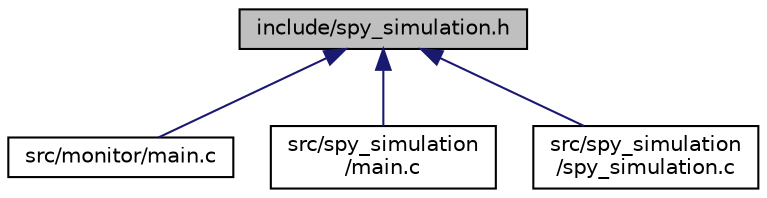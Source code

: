 digraph "include/spy_simulation.h"
{
 // LATEX_PDF_SIZE
  edge [fontname="Helvetica",fontsize="10",labelfontname="Helvetica",labelfontsize="10"];
  node [fontname="Helvetica",fontsize="10",shape=record];
  Node1 [label="include/spy_simulation.h",height=0.2,width=0.4,color="black", fillcolor="grey75", style="filled", fontcolor="black",tooltip="Header file for the Spy Simulation executable."];
  Node1 -> Node2 [dir="back",color="midnightblue",fontsize="10",style="solid",fontname="Helvetica"];
  Node2 [label="src/monitor/main.c",height=0.2,width=0.4,color="black", fillcolor="white", style="filled",URL="$d4/d99/monitor_2main_8c.html",tooltip="Creates a new \"Terminal User Interface\" using ncurses and associated with the given shared memory."];
  Node1 -> Node3 [dir="back",color="midnightblue",fontsize="10",style="solid",fontname="Helvetica"];
  Node3 [label="src/spy_simulation\l/main.c",height=0.2,width=0.4,color="black", fillcolor="white", style="filled",URL="$d9/d94/spy__simulation_2main_8c.html",tooltip="Main Entry Point for Spy Simulation."];
  Node1 -> Node4 [dir="back",color="midnightblue",fontsize="10",style="solid",fontname="Helvetica"];
  Node4 [label="src/spy_simulation\l/spy_simulation.c",height=0.2,width=0.4,color="black", fillcolor="white", style="filled",URL="$d3/daa/spy__simulation_8c.html",tooltip="Spy Simulation Control and Process Launcher."];
}
